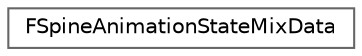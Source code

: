 digraph "类继承关系图"
{
 // LATEX_PDF_SIZE
  bgcolor="transparent";
  edge [fontname=Helvetica,fontsize=10,labelfontname=Helvetica,labelfontsize=10];
  node [fontname=Helvetica,fontsize=10,shape=box,height=0.2,width=0.4];
  rankdir="LR";
  Node0 [id="Node000000",label="FSpineAnimationStateMixData",height=0.2,width=0.4,color="grey40", fillcolor="white", style="filled",URL="$struct_f_spine_animation_state_mix_data.html",tooltip=" "];
}
